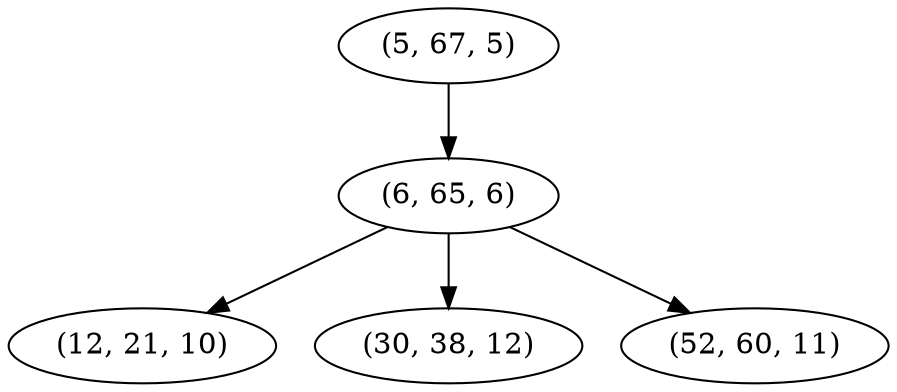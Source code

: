 digraph tree {
    "(5, 67, 5)";
    "(6, 65, 6)";
    "(12, 21, 10)";
    "(30, 38, 12)";
    "(52, 60, 11)";
    "(5, 67, 5)" -> "(6, 65, 6)";
    "(6, 65, 6)" -> "(12, 21, 10)";
    "(6, 65, 6)" -> "(30, 38, 12)";
    "(6, 65, 6)" -> "(52, 60, 11)";
}
